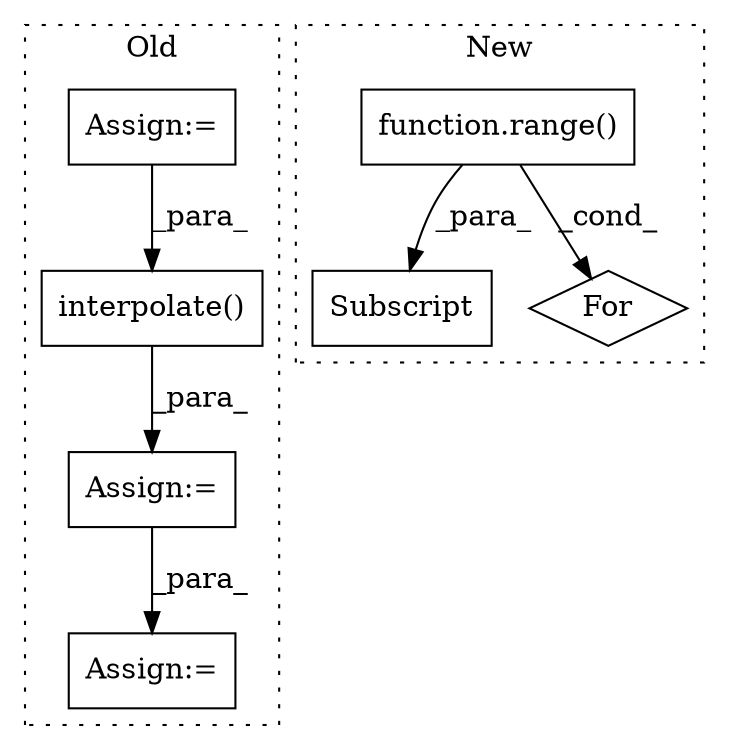 digraph G {
subgraph cluster0 {
1 [label="interpolate()" a="75" s="7583,7632" l="27,48" shape="box"];
3 [label="Assign:=" a="68" s="7485" l="3" shape="box"];
4 [label="Assign:=" a="68" s="7580" l="3" shape="box"];
7 [label="Assign:=" a="68" s="7691" l="12" shape="box"];
label = "Old";
style="dotted";
}
subgraph cluster1 {
2 [label="Subscript" a="63" s="8139,0" l="10,0" shape="box"];
5 [label="function.range()" a="75" s="8038,8064" l="6,1" shape="box"];
6 [label="For" a="107" s="8029,8065" l="4,18" shape="diamond"];
label = "New";
style="dotted";
}
1 -> 4 [label="_para_"];
3 -> 1 [label="_para_"];
4 -> 7 [label="_para_"];
5 -> 2 [label="_para_"];
5 -> 6 [label="_cond_"];
}